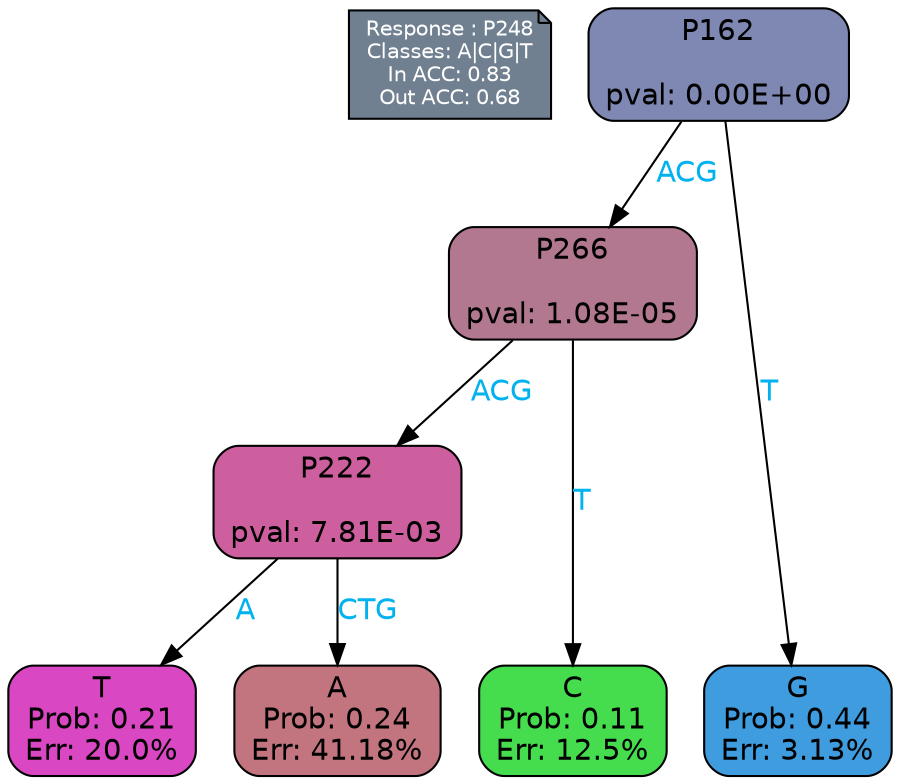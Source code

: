 digraph Tree {
node [shape=box, style="filled, rounded", color="black", fontname=helvetica] ;
graph [ranksep=equally, splines=polylines, bgcolor=transparent, dpi=600] ;
edge [fontname=helvetica] ;
LEGEND [label="Response : P248
Classes: A|C|G|T
In ACC: 0.83
Out ACC: 0.68
",shape=note,align=left,style=filled,fillcolor="slategray",fontcolor="white",fontsize=10];1 [label="P162

pval: 0.00E+00", fillcolor="#7e88b2"] ;
2 [label="P266

pval: 1.08E-05", fillcolor="#b2788f"] ;
3 [label="P222

pval: 7.81E-03", fillcolor="#cd5f9f"] ;
4 [label="T
Prob: 0.21
Err: 20.0%", fillcolor="#d947c2"] ;
5 [label="A
Prob: 0.24
Err: 41.18%", fillcolor="#c3757f"] ;
6 [label="C
Prob: 0.11
Err: 12.5%", fillcolor="#45dc4e"] ;
7 [label="G
Prob: 0.44
Err: 3.13%", fillcolor="#3e9cdf"] ;
1 -> 2 [label="ACG",fontcolor=deepskyblue2] ;
1 -> 7 [label="T",fontcolor=deepskyblue2] ;
2 -> 3 [label="ACG",fontcolor=deepskyblue2] ;
2 -> 6 [label="T",fontcolor=deepskyblue2] ;
3 -> 4 [label="A",fontcolor=deepskyblue2] ;
3 -> 5 [label="CTG",fontcolor=deepskyblue2] ;
{rank = same; 4;5;6;7;}{rank = same; LEGEND;1;}}